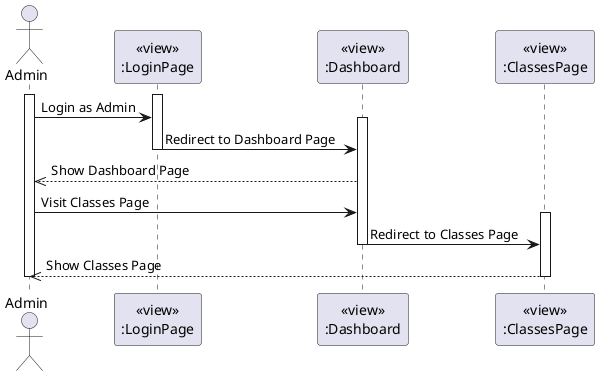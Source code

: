 @startuml Manage Class
actor Admin
participant LoginPageView [
  <<view>>
  :LoginPage
]

participant DashboardView [
  <<view>>
  :Dashboard
]

participant ClassesView [
  <<view>>
  :ClassesPage
]

activate Admin
activate LoginPageView
Admin -> LoginPageView: Login as Admin
activate DashboardView
LoginPageView -> DashboardView: Redirect to Dashboard Page
deactivate LoginPageView

DashboardView -->> Admin: Show Dashboard Page

Admin -> DashboardView: Visit Classes Page
activate ClassesView
DashboardView -> ClassesView: Redirect to Classes Page
deactivate DashboardView

ClassesView -->> Admin: Show Classes Page
deactivate Admin
deactivate ClassesView
@enduml
